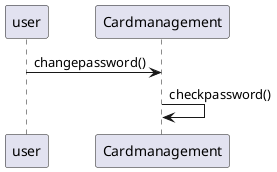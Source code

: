 @startuml
user -> Cardmanagement: changepassword()
Cardmanagement -> Cardmanagement : checkpassword()
@enduml